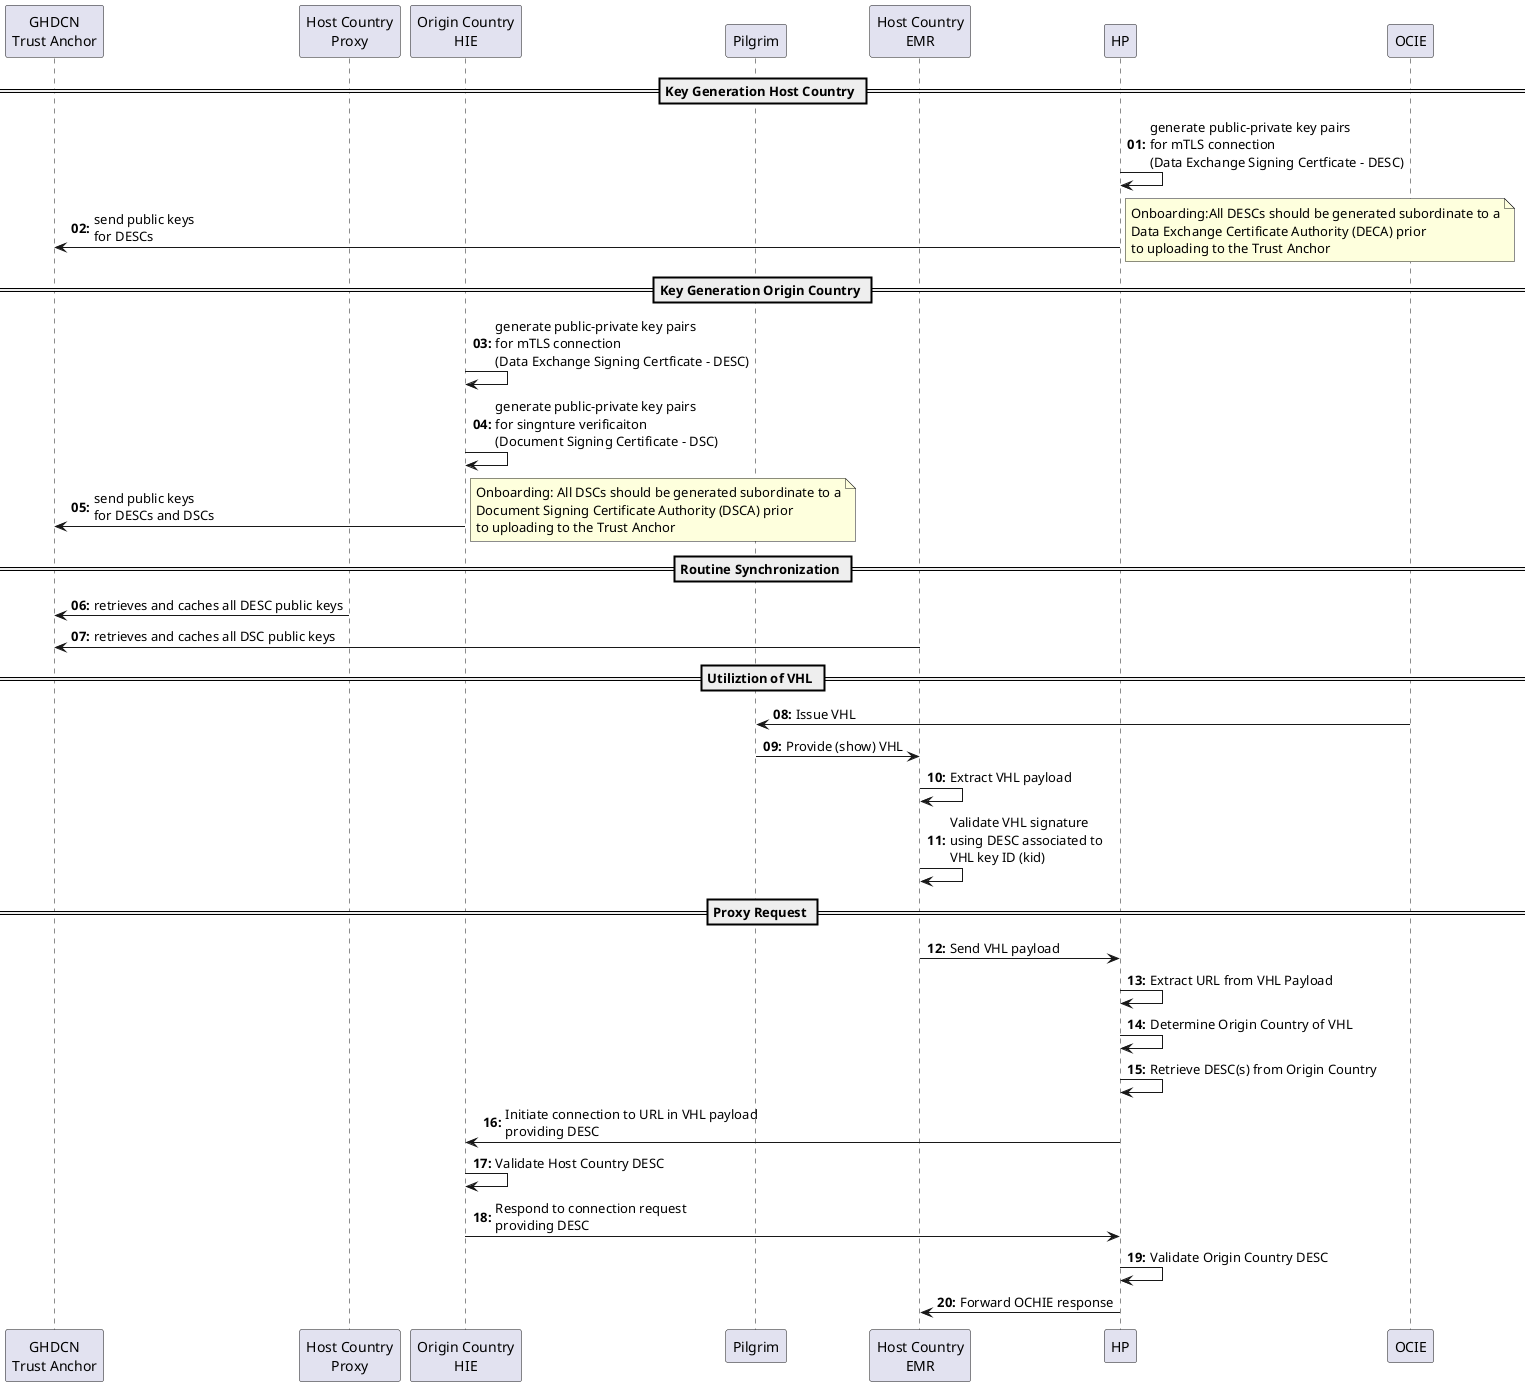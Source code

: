 @startuml




participant "Origin Country\nHIE" as OCHIE
participant "GHDCN\nTrust Anchor" as TA
participant "Host Country\nProxy" as HCP
participant "Origin Country\nHIE" as OCHIE
participant "Pilgrim" as P

participant "Host Country\nEMR" as HCEMR



autonumber "<b>00:</b>"



== Key Generation Host Country ==
HP -> HP : generate public-private key pairs\nfor mTLS connection\n(Data Exchange Signing Certficate - DESC)
HP  -> TA: send public keys\nfor DESCs


note right
	Onboarding:All DESCs should be generated subordinate to a
	Data Exchange Certificate Authority (DECA) prior
	to uploading to the Trust Anchor
end note


== Key Generation Origin Country ==
OCHIE -> OCHIE : generate public-private key pairs\nfor mTLS connection\n(Data Exchange Signing Certficate - DESC)
OCHIE -> OCHIE : generate public-private key pairs\nfor singnture verificaiton\n(Document Signing Certificate - DSC)
OCHIE -> TA: send public keys\nfor DESCs and DSCs


note right
	Onboarding: All DSCs should be generated subordinate to a
	Document Signing Certificate Authority (DSCA) prior
	to uploading to the Trust Anchor
end note


== Routine Synchronization ==
  HCP -> TA : retrieves and caches all DESC public keys
  HCEMR -> TA : retrieves and caches all DSC public keys



== Utiliztion of VHL ==

OCIE -> P : Issue VHL
P -> HCEMR : Provide (show) VHL
HCEMR -> HCEMR : Extract VHL payload
HCEMR -> HCEMR : Validate VHL signature\nusing DESC associated to\nVHL key ID (kid)


== Proxy Request ==

HCEMR -> HP : Send VHL payload
HP -> HP : Extract URL from VHL Payload
HP -> HP : Determine Origin Country of VHL
HP -> HP : Retrieve DESC(s) from Origin Country
HP -> OCHIE : Initiate connection to URL in VHL payload\nproviding DESC
OCHIE -> OCHIE : Validate Host Country DESC
OCHIE -> HP : Respond to connection request\nproviding DESC
HP -> HP : Validate Origin Country DESC
HP -> HCEMR : Forward OCHIE response


@enduml
